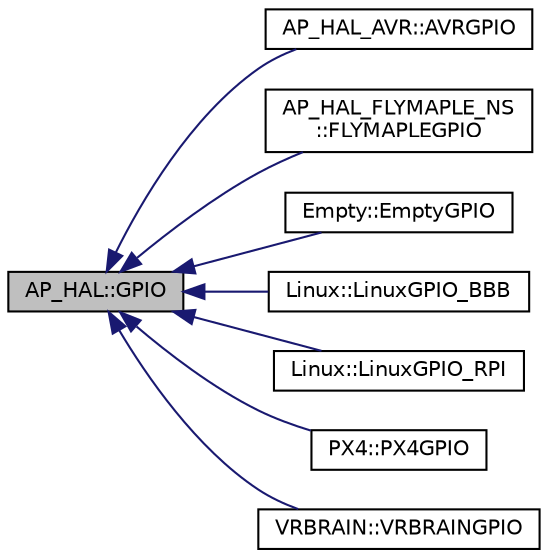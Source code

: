 digraph "AP_HAL::GPIO"
{
 // INTERACTIVE_SVG=YES
  edge [fontname="Helvetica",fontsize="10",labelfontname="Helvetica",labelfontsize="10"];
  node [fontname="Helvetica",fontsize="10",shape=record];
  rankdir="LR";
  Node1 [label="AP_HAL::GPIO",height=0.2,width=0.4,color="black", fillcolor="grey75", style="filled" fontcolor="black"];
  Node1 -> Node2 [dir="back",color="midnightblue",fontsize="10",style="solid",fontname="Helvetica"];
  Node2 [label="AP_HAL_AVR::AVRGPIO",height=0.2,width=0.4,color="black", fillcolor="white", style="filled",URL="$classAP__HAL__AVR_1_1AVRGPIO.html"];
  Node1 -> Node3 [dir="back",color="midnightblue",fontsize="10",style="solid",fontname="Helvetica"];
  Node3 [label="AP_HAL_FLYMAPLE_NS\l::FLYMAPLEGPIO",height=0.2,width=0.4,color="black", fillcolor="white", style="filled",URL="$classAP__HAL__FLYMAPLE__NS_1_1FLYMAPLEGPIO.html"];
  Node1 -> Node4 [dir="back",color="midnightblue",fontsize="10",style="solid",fontname="Helvetica"];
  Node4 [label="Empty::EmptyGPIO",height=0.2,width=0.4,color="black", fillcolor="white", style="filled",URL="$classEmpty_1_1EmptyGPIO.html"];
  Node1 -> Node5 [dir="back",color="midnightblue",fontsize="10",style="solid",fontname="Helvetica"];
  Node5 [label="Linux::LinuxGPIO_BBB",height=0.2,width=0.4,color="black", fillcolor="white", style="filled",URL="$classLinux_1_1LinuxGPIO__BBB.html"];
  Node1 -> Node6 [dir="back",color="midnightblue",fontsize="10",style="solid",fontname="Helvetica"];
  Node6 [label="Linux::LinuxGPIO_RPI",height=0.2,width=0.4,color="black", fillcolor="white", style="filled",URL="$classLinux_1_1LinuxGPIO__RPI.html"];
  Node1 -> Node7 [dir="back",color="midnightblue",fontsize="10",style="solid",fontname="Helvetica"];
  Node7 [label="PX4::PX4GPIO",height=0.2,width=0.4,color="black", fillcolor="white", style="filled",URL="$classPX4_1_1PX4GPIO.html"];
  Node1 -> Node8 [dir="back",color="midnightblue",fontsize="10",style="solid",fontname="Helvetica"];
  Node8 [label="VRBRAIN::VRBRAINGPIO",height=0.2,width=0.4,color="black", fillcolor="white", style="filled",URL="$classVRBRAIN_1_1VRBRAINGPIO.html"];
}
